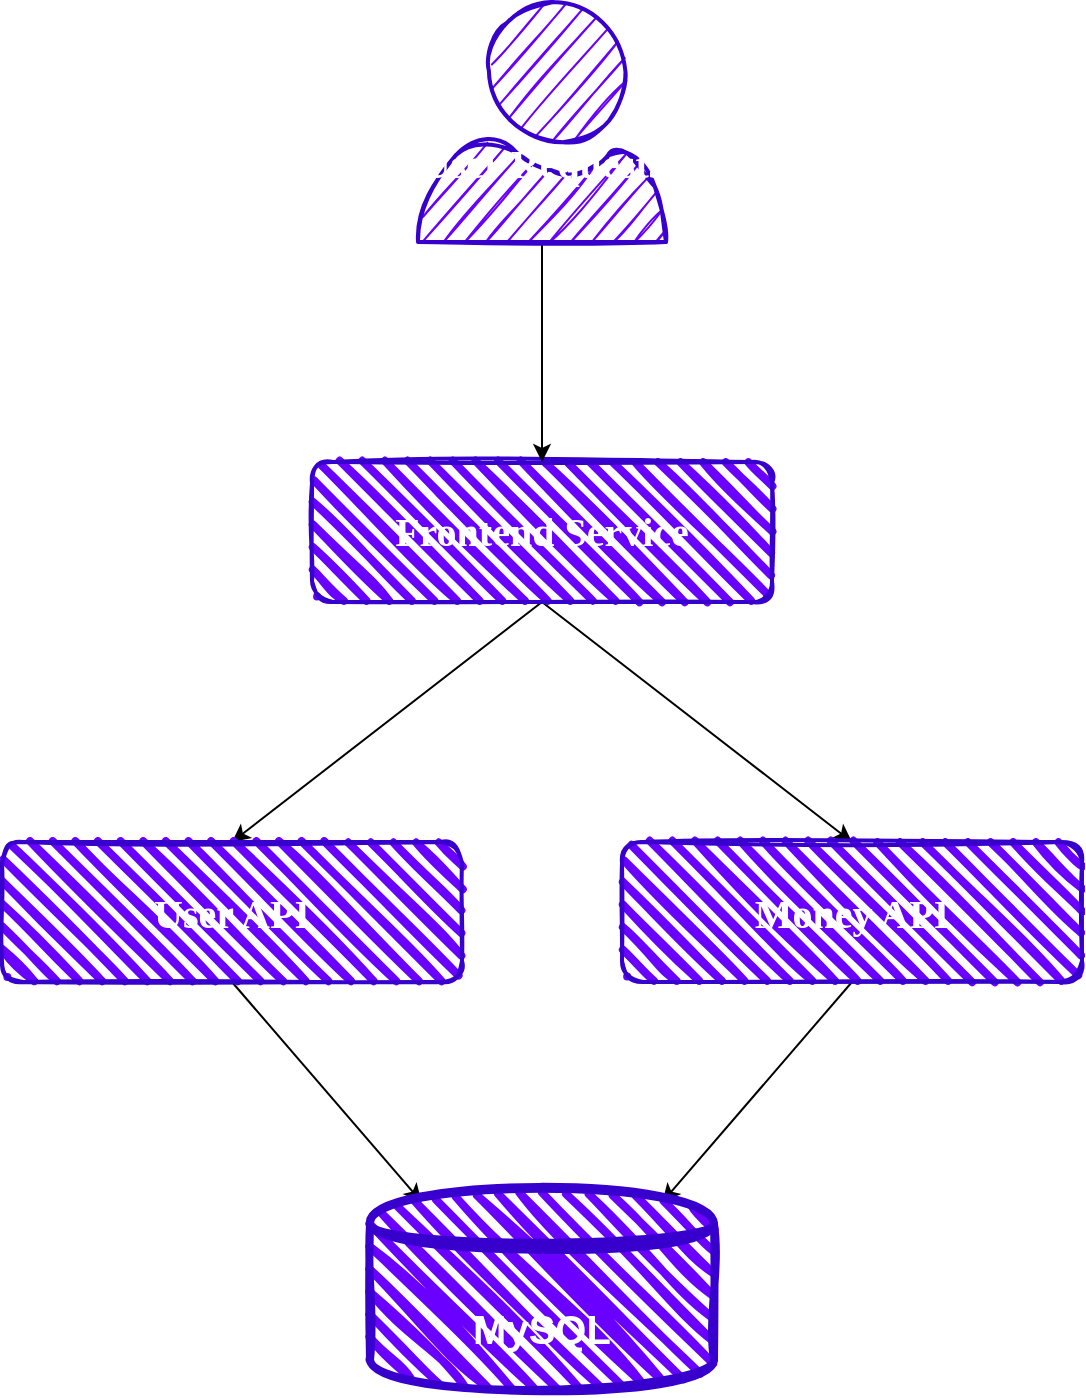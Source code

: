 <mxfile>
    <diagram id="Y38IDPgYAlUD0uYvIKDm" name="Page-1">
        <mxGraphModel dx="1343" dy="677" grid="1" gridSize="10" guides="1" tooltips="1" connect="1" arrows="1" fold="1" page="1" pageScale="1" pageWidth="827" pageHeight="1169" math="0" shadow="0">
            <root>
                <mxCell id="0"/>
                <mxCell id="1" parent="0"/>
                <mxCell id="6" style="edgeStyle=none;html=1;exitX=0.5;exitY=1;exitDx=0;exitDy=0;entryX=0.5;entryY=0;entryDx=0;entryDy=0;fontFamily=Verdana;fontSize=20;" edge="1" parent="1" source="2" target="3">
                    <mxGeometry relative="1" as="geometry"/>
                </mxCell>
                <mxCell id="7" style="edgeStyle=none;html=1;exitX=0.5;exitY=1;exitDx=0;exitDy=0;entryX=0.5;entryY=0;entryDx=0;entryDy=0;fontFamily=Verdana;fontSize=20;" edge="1" parent="1" source="2" target="4">
                    <mxGeometry relative="1" as="geometry"/>
                </mxCell>
                <mxCell id="2" value="&lt;h2&gt;&lt;font face=&quot;Verdana&quot; style=&quot;font-size: 20px;&quot;&gt;&lt;b style=&quot;&quot;&gt;Frontend Service&lt;/b&gt;&lt;/font&gt;&lt;/h2&gt;" style="rounded=1;whiteSpace=wrap;html=1;strokeWidth=2;fillWeight=4;hachureGap=8;hachureAngle=45;sketch=1;fillColor=#6a00ff;fontColor=#ffffff;strokeColor=#3700CC;" vertex="1" parent="1">
                    <mxGeometry x="195" y="240" width="230" height="70" as="geometry"/>
                </mxCell>
                <mxCell id="9" style="edgeStyle=none;html=1;exitX=0.5;exitY=1;exitDx=0;exitDy=0;entryX=0.15;entryY=0.05;entryDx=0;entryDy=0;entryPerimeter=0;fontFamily=Verdana;fontSize=20;" edge="1" parent="1" source="3" target="5">
                    <mxGeometry relative="1" as="geometry"/>
                </mxCell>
                <mxCell id="3" value="&lt;font face=&quot;Verdana&quot;&gt;&lt;span style=&quot;font-size: 20px;&quot;&gt;&lt;b&gt;User API&lt;/b&gt;&lt;br&gt;&lt;/span&gt;&lt;/font&gt;" style="rounded=1;whiteSpace=wrap;html=1;strokeWidth=2;fillWeight=4;hachureGap=8;hachureAngle=45;sketch=1;fillColor=#6a00ff;fontColor=#ffffff;strokeColor=#3700CC;" vertex="1" parent="1">
                    <mxGeometry x="40" y="430" width="230" height="70" as="geometry"/>
                </mxCell>
                <mxCell id="8" style="edgeStyle=none;html=1;entryX=0.85;entryY=0.05;entryDx=0;entryDy=0;entryPerimeter=0;fontFamily=Verdana;fontSize=20;exitX=0.5;exitY=1;exitDx=0;exitDy=0;" edge="1" parent="1" source="4" target="5">
                    <mxGeometry relative="1" as="geometry"/>
                </mxCell>
                <mxCell id="4" value="&lt;font face=&quot;Verdana&quot;&gt;&lt;span style=&quot;font-size: 20px;&quot;&gt;&lt;b&gt;Money API&lt;/b&gt;&lt;br&gt;&lt;/span&gt;&lt;/font&gt;" style="rounded=1;whiteSpace=wrap;html=1;strokeWidth=2;fillWeight=4;hachureGap=8;hachureAngle=45;sketch=1;fillColor=#6a00ff;fontColor=#ffffff;strokeColor=#3700CC;" vertex="1" parent="1">
                    <mxGeometry x="350" y="430" width="230" height="70" as="geometry"/>
                </mxCell>
                <mxCell id="5" value="&lt;b&gt;&lt;font style=&quot;font-size: 20px;&quot;&gt;MySQL&lt;/font&gt;&lt;/b&gt;" style="shape=datastore;whiteSpace=wrap;html=1;fontFamily=Helvetica;fontSize=12;fillColor=#6a00ff;fontColor=#ffffff;strokeColor=#3700CC;sketch=1;curveFitting=1;jiggle=2;strokeWidth=4;shadow=0;rounded=1;fillWeight=4;hachureGap=8;hachureAngle=45;" vertex="1" parent="1">
                    <mxGeometry x="224" y="605" width="172" height="100" as="geometry"/>
                </mxCell>
                <mxCell id="11" style="edgeStyle=none;html=1;exitX=0.5;exitY=1;exitDx=0;exitDy=0;exitPerimeter=0;entryX=0.5;entryY=0;entryDx=0;entryDy=0;fontFamily=Verdana;fontSize=20;" edge="1" parent="1" source="10" target="2">
                    <mxGeometry relative="1" as="geometry"/>
                </mxCell>
                <mxCell id="10" value="" style="verticalLabelPosition=bottom;html=1;verticalAlign=top;align=center;strokeColor=#3700CC;fillColor=#6a00ff;shape=mxgraph.azure.user;shadow=0;sketch=1;strokeWidth=2;fontFamily=Verdana;fontSize=20;fontColor=#ffffff;" vertex="1" parent="1">
                    <mxGeometry x="248" y="10" width="124" height="120" as="geometry"/>
                </mxCell>
                <mxCell id="12" value="User Requests" style="text;html=1;align=center;verticalAlign=middle;resizable=0;points=[];autosize=1;strokeColor=none;fillColor=none;fontSize=20;fontFamily=Verdana;fontColor=#FFFFFF;fontStyle=1" vertex="1" parent="1">
                    <mxGeometry x="220" y="70" width="180" height="40" as="geometry"/>
                </mxCell>
            </root>
        </mxGraphModel>
    </diagram>
</mxfile>